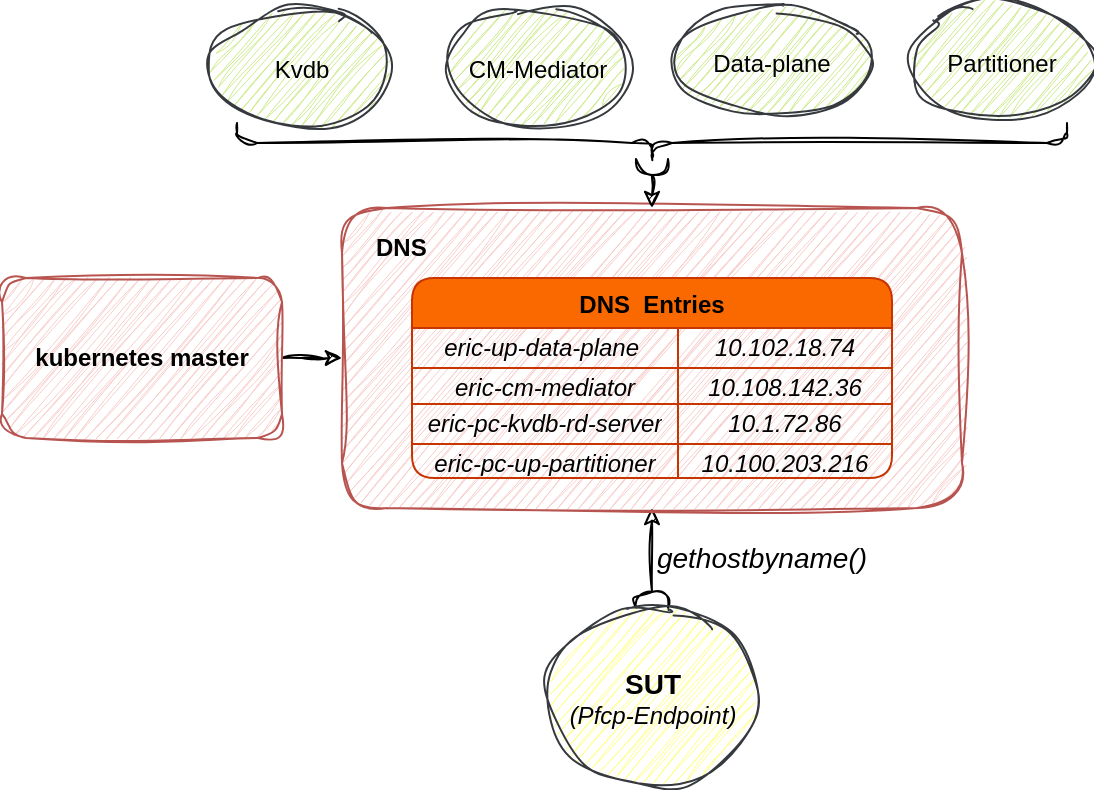 <mxfile version="20.7.4" type="github" pages="2">
  <diagram id="cGzOR62rGPrGXI6XQ0_O" name="Resolver">
    <mxGraphModel dx="1434" dy="707" grid="1" gridSize="10" guides="1" tooltips="1" connect="1" arrows="1" fold="1" page="1" pageScale="1" pageWidth="850" pageHeight="1100" math="0" shadow="0">
      <root>
        <mxCell id="0" />
        <mxCell id="1" parent="0" />
        <mxCell id="0mb7Ma4uRYwEnUos7SHD-3" value="" style="edgeStyle=orthogonalEdgeStyle;rounded=0;orthogonalLoop=1;jettySize=auto;html=1;sketch=1;curveFitting=1;jiggle=2;" edge="1" parent="1" source="0mb7Ma4uRYwEnUos7SHD-1" target="0mb7Ma4uRYwEnUos7SHD-2">
          <mxGeometry relative="1" as="geometry" />
        </mxCell>
        <mxCell id="0mb7Ma4uRYwEnUos7SHD-1" value="&lt;b&gt;kubernetes master&lt;/b&gt;" style="whiteSpace=wrap;html=1;fillColor=#f8cecc;strokeColor=#b85450;sketch=1;curveFitting=1;jiggle=2;glass=0;shadow=0;rounded=1;" vertex="1" parent="1">
          <mxGeometry x="153" y="695" width="140" height="80" as="geometry" />
        </mxCell>
        <mxCell id="0mb7Ma4uRYwEnUos7SHD-63" value="" style="edgeStyle=orthogonalEdgeStyle;rounded=0;orthogonalLoop=1;jettySize=auto;html=1;sketch=1;curveFitting=1;jiggle=2;startArrow=classic;startFill=1;endArrow=halfCircle;endFill=0;" edge="1" parent="1" source="0mb7Ma4uRYwEnUos7SHD-2" target="0mb7Ma4uRYwEnUos7SHD-62">
          <mxGeometry relative="1" as="geometry" />
        </mxCell>
        <mxCell id="0mb7Ma4uRYwEnUos7SHD-2" value="" style="whiteSpace=wrap;html=1;fillColor=#f8cecc;strokeColor=#b85450;sketch=1;curveFitting=1;jiggle=2;glass=0;shadow=0;rounded=1;" vertex="1" parent="1">
          <mxGeometry x="323" y="660" width="310" height="150" as="geometry" />
        </mxCell>
        <mxCell id="0mb7Ma4uRYwEnUos7SHD-42" value="DNS  Entries" style="shape=table;startSize=25;container=1;collapsible=0;childLayout=tableLayout;rounded=1;shadow=0;glass=0;fillColor=#fa6800;strokeColor=#C73500;fontColor=#000000;swimlaneLine=1;fontStyle=1" vertex="1" parent="1">
          <mxGeometry x="358" y="695" width="240" height="100" as="geometry" />
        </mxCell>
        <mxCell id="0mb7Ma4uRYwEnUos7SHD-43" value="" style="shape=tableRow;horizontal=0;startSize=0;swimlaneHead=0;swimlaneBody=0;top=0;left=0;bottom=0;right=0;collapsible=0;dropTarget=0;fillColor=none;points=[[0,0.5],[1,0.5]];portConstraint=eastwest;rounded=1;shadow=0;glass=0;sketch=1;" vertex="1" parent="0mb7Ma4uRYwEnUos7SHD-42">
          <mxGeometry y="25" width="240" height="20" as="geometry" />
        </mxCell>
        <mxCell id="0mb7Ma4uRYwEnUos7SHD-44" value="&lt;span style=&quot;text-align: left;&quot;&gt;eric-up-data-plane&lt;/span&gt;&lt;span style=&quot;border-color: var(--border-color); text-align: left;&quot;&gt;&amp;nbsp;&lt;/span&gt;" style="shape=partialRectangle;html=1;whiteSpace=wrap;connectable=0;overflow=hidden;fillColor=none;top=0;left=0;bottom=0;right=0;pointerEvents=1;rounded=1;shadow=0;glass=0;sketch=1;fontStyle=2" vertex="1" parent="0mb7Ma4uRYwEnUos7SHD-43">
          <mxGeometry width="133" height="20" as="geometry">
            <mxRectangle width="133" height="20" as="alternateBounds" />
          </mxGeometry>
        </mxCell>
        <mxCell id="0mb7Ma4uRYwEnUos7SHD-45" value="&lt;span style=&quot;text-align: left;&quot;&gt;10.102.18.74&lt;/span&gt;" style="shape=partialRectangle;html=1;whiteSpace=wrap;connectable=0;overflow=hidden;fillColor=none;top=0;left=0;bottom=0;right=0;pointerEvents=1;rounded=1;shadow=0;glass=0;sketch=1;fontStyle=2" vertex="1" parent="0mb7Ma4uRYwEnUos7SHD-43">
          <mxGeometry x="133" width="107" height="20" as="geometry">
            <mxRectangle width="107" height="20" as="alternateBounds" />
          </mxGeometry>
        </mxCell>
        <mxCell id="0mb7Ma4uRYwEnUos7SHD-46" value="" style="shape=tableRow;horizontal=0;startSize=0;swimlaneHead=0;swimlaneBody=0;top=0;left=0;bottom=0;right=0;collapsible=0;dropTarget=0;fillColor=none;points=[[0,0.5],[1,0.5]];portConstraint=eastwest;rounded=1;shadow=0;glass=0;sketch=1;" vertex="1" parent="0mb7Ma4uRYwEnUos7SHD-42">
          <mxGeometry y="45" width="240" height="18" as="geometry" />
        </mxCell>
        <mxCell id="0mb7Ma4uRYwEnUos7SHD-47" value="eric-cm-mediator" style="shape=partialRectangle;html=1;whiteSpace=wrap;connectable=0;overflow=hidden;fillColor=none;top=0;left=0;bottom=0;right=0;pointerEvents=1;rounded=1;shadow=0;glass=0;sketch=1;fontStyle=2" vertex="1" parent="0mb7Ma4uRYwEnUos7SHD-46">
          <mxGeometry width="133" height="18" as="geometry">
            <mxRectangle width="133" height="18" as="alternateBounds" />
          </mxGeometry>
        </mxCell>
        <mxCell id="0mb7Ma4uRYwEnUos7SHD-48" value="10.108.142.36" style="shape=partialRectangle;html=1;whiteSpace=wrap;connectable=0;overflow=hidden;fillColor=none;top=0;left=0;bottom=0;right=0;pointerEvents=1;rounded=1;shadow=0;glass=0;sketch=1;fontStyle=2" vertex="1" parent="0mb7Ma4uRYwEnUos7SHD-46">
          <mxGeometry x="133" width="107" height="18" as="geometry">
            <mxRectangle width="107" height="18" as="alternateBounds" />
          </mxGeometry>
        </mxCell>
        <mxCell id="0mb7Ma4uRYwEnUos7SHD-49" value="" style="shape=tableRow;horizontal=0;startSize=0;swimlaneHead=0;swimlaneBody=0;top=0;left=0;bottom=0;right=0;collapsible=0;dropTarget=0;fillColor=none;points=[[0,0.5],[1,0.5]];portConstraint=eastwest;rounded=1;shadow=0;glass=0;sketch=1;" vertex="1" parent="0mb7Ma4uRYwEnUos7SHD-42">
          <mxGeometry y="63" width="240" height="20" as="geometry" />
        </mxCell>
        <mxCell id="0mb7Ma4uRYwEnUos7SHD-50" value="eric-pc-kvdb-rd-server" style="shape=partialRectangle;html=1;whiteSpace=wrap;connectable=0;overflow=hidden;fillColor=none;top=0;left=0;bottom=0;right=0;pointerEvents=1;rounded=1;shadow=0;glass=0;sketch=1;fontStyle=2" vertex="1" parent="0mb7Ma4uRYwEnUos7SHD-49">
          <mxGeometry width="133" height="20" as="geometry">
            <mxRectangle width="133" height="20" as="alternateBounds" />
          </mxGeometry>
        </mxCell>
        <mxCell id="0mb7Ma4uRYwEnUos7SHD-51" value="10.1.72.86" style="shape=partialRectangle;html=1;whiteSpace=wrap;connectable=0;overflow=hidden;fillColor=none;top=0;left=0;bottom=0;right=0;pointerEvents=1;rounded=1;shadow=0;glass=0;sketch=1;fontStyle=2" vertex="1" parent="0mb7Ma4uRYwEnUos7SHD-49">
          <mxGeometry x="133" width="107" height="20" as="geometry">
            <mxRectangle width="107" height="20" as="alternateBounds" />
          </mxGeometry>
        </mxCell>
        <mxCell id="0mb7Ma4uRYwEnUos7SHD-52" value="" style="shape=tableRow;horizontal=0;startSize=0;swimlaneHead=0;swimlaneBody=0;top=0;left=0;bottom=0;right=0;collapsible=0;dropTarget=0;fillColor=none;points=[[0,0.5],[1,0.5]];portConstraint=eastwest;rounded=1;shadow=0;glass=0;sketch=1;" vertex="1" parent="0mb7Ma4uRYwEnUos7SHD-42">
          <mxGeometry y="83" width="240" height="17" as="geometry" />
        </mxCell>
        <mxCell id="0mb7Ma4uRYwEnUos7SHD-53" value="eric-pc-up-partitioner" style="shape=partialRectangle;html=1;whiteSpace=wrap;connectable=0;overflow=hidden;fillColor=none;top=0;left=0;bottom=0;right=0;pointerEvents=1;rounded=1;shadow=0;glass=0;sketch=1;fontStyle=2" vertex="1" parent="0mb7Ma4uRYwEnUos7SHD-52">
          <mxGeometry width="133" height="17" as="geometry">
            <mxRectangle width="133" height="17" as="alternateBounds" />
          </mxGeometry>
        </mxCell>
        <mxCell id="0mb7Ma4uRYwEnUos7SHD-54" value="10.100.203.216" style="shape=partialRectangle;html=1;whiteSpace=wrap;connectable=0;overflow=hidden;fillColor=none;top=0;left=0;bottom=0;right=0;pointerEvents=1;rounded=1;shadow=0;glass=0;sketch=1;fontStyle=2" vertex="1" parent="0mb7Ma4uRYwEnUos7SHD-52">
          <mxGeometry x="133" width="107" height="17" as="geometry">
            <mxRectangle width="107" height="17" as="alternateBounds" />
          </mxGeometry>
        </mxCell>
        <mxCell id="0mb7Ma4uRYwEnUos7SHD-60" value="&lt;b&gt;DNS&lt;/b&gt;" style="text;html=1;strokeColor=none;fillColor=none;align=left;verticalAlign=middle;whiteSpace=wrap;rounded=0;" vertex="1" parent="1">
          <mxGeometry x="338" y="665" width="60" height="30" as="geometry" />
        </mxCell>
        <mxCell id="0mb7Ma4uRYwEnUos7SHD-62" value="&lt;b&gt;&lt;font style=&quot;font-size: 14px;&quot;&gt;SUT&lt;/font&gt;&lt;/b&gt;&lt;br&gt;&lt;i&gt;(Pfcp-Endpoint)&lt;/i&gt;" style="ellipse;whiteSpace=wrap;html=1;fillColor=#ffff88;strokeColor=#36393d;sketch=1;curveFitting=1;jiggle=2;glass=0;shadow=0;rounded=1;fillStyle=hachure;" vertex="1" parent="1">
          <mxGeometry x="425.5" y="860" width="105" height="90" as="geometry" />
        </mxCell>
        <mxCell id="0mb7Ma4uRYwEnUos7SHD-64" value="&lt;font style=&quot;font-size: 12px;&quot;&gt;Data-plane&lt;/font&gt;" style="ellipse;whiteSpace=wrap;html=1;fillColor=#cdeb8b;strokeColor=#36393d;sketch=1;curveFitting=1;jiggle=2;glass=0;shadow=0;rounded=1;fontSize=14;" vertex="1" parent="1">
          <mxGeometry x="488" y="560" width="100" height="53" as="geometry" />
        </mxCell>
        <mxCell id="0mb7Ma4uRYwEnUos7SHD-65" value="&lt;font style=&quot;font-size: 12px;&quot;&gt;CM-Mediator&lt;/font&gt;" style="ellipse;whiteSpace=wrap;html=1;fillColor=#cdeb8b;strokeColor=#36393d;sketch=1;curveFitting=1;jiggle=2;glass=0;shadow=0;rounded=1;fontSize=14;" vertex="1" parent="1">
          <mxGeometry x="375.5" y="560" width="90" height="60" as="geometry" />
        </mxCell>
        <mxCell id="0mb7Ma4uRYwEnUos7SHD-66" value="&lt;font style=&quot;font-size: 12px;&quot;&gt;Kvdb&lt;/font&gt;" style="ellipse;whiteSpace=wrap;html=1;fillColor=#cdeb8b;strokeColor=#36393d;sketch=1;curveFitting=1;jiggle=2;glass=0;shadow=0;rounded=1;fontSize=14;" vertex="1" parent="1">
          <mxGeometry x="258" y="560" width="90" height="60" as="geometry" />
        </mxCell>
        <mxCell id="0mb7Ma4uRYwEnUos7SHD-67" value="&lt;font style=&quot;font-size: 12px;&quot;&gt;Partitioner&lt;/font&gt;" style="ellipse;whiteSpace=wrap;html=1;fillColor=#cdeb8b;strokeColor=#36393d;sketch=1;curveFitting=1;jiggle=2;glass=0;shadow=0;rounded=1;fontSize=14;" vertex="1" parent="1">
          <mxGeometry x="608" y="556.5" width="90" height="60" as="geometry" />
        </mxCell>
        <mxCell id="0mb7Ma4uRYwEnUos7SHD-79" value="&lt;i&gt;&lt;font color=&quot;#000000&quot; style=&quot;font-size: 14px;&quot;&gt;gethostbyname()&lt;/font&gt;&lt;/i&gt;" style="text;html=1;strokeColor=none;fillColor=none;align=center;verticalAlign=middle;whiteSpace=wrap;rounded=0;shadow=0;dashed=0;labelBackgroundColor=none;sketch=0;fillStyle=cross-hatch;fontFamily=Helvetica;fontSize=14;fontColor=#3333FF;" vertex="1" parent="1">
          <mxGeometry x="503" y="820" width="60" height="30" as="geometry" />
        </mxCell>
        <mxCell id="0mb7Ma4uRYwEnUos7SHD-84" style="edgeStyle=orthogonalEdgeStyle;curved=1;sketch=1;orthogonalLoop=1;jettySize=auto;html=1;exitX=0.1;exitY=0.5;exitDx=0;exitDy=0;exitPerimeter=0;entryX=0.5;entryY=0;entryDx=0;entryDy=0;fontSize=14;fontColor=#000000;startArrow=halfCircle;startFill=0;endArrow=classic;endFill=1;" edge="1" parent="1" source="0mb7Ma4uRYwEnUos7SHD-81" target="0mb7Ma4uRYwEnUos7SHD-2">
          <mxGeometry relative="1" as="geometry" />
        </mxCell>
        <mxCell id="0mb7Ma4uRYwEnUos7SHD-81" value="" style="shape=curlyBracket;whiteSpace=wrap;html=1;rounded=1;flipH=1;labelPosition=right;verticalLabelPosition=middle;align=left;verticalAlign=middle;shadow=0;sketch=1;fontSize=14;fontColor=#000000;fillColor=default;rotation=90;curveFitting=1;jiggle=2;" vertex="1" parent="1">
          <mxGeometry x="468" y="420" width="20" height="415" as="geometry" />
        </mxCell>
      </root>
    </mxGraphModel>
  </diagram>
  <diagram id="DpMM8RjdfnNShMd0Lijp" name="第 2 页">
    <mxGraphModel dx="1434" dy="707" grid="1" gridSize="10" guides="1" tooltips="1" connect="1" arrows="1" fold="1" page="1" pageScale="1" pageWidth="850" pageHeight="1100" math="0" shadow="0">
      <root>
        <mxCell id="0" />
        <mxCell id="1" parent="0" />
      </root>
    </mxGraphModel>
  </diagram>
</mxfile>
